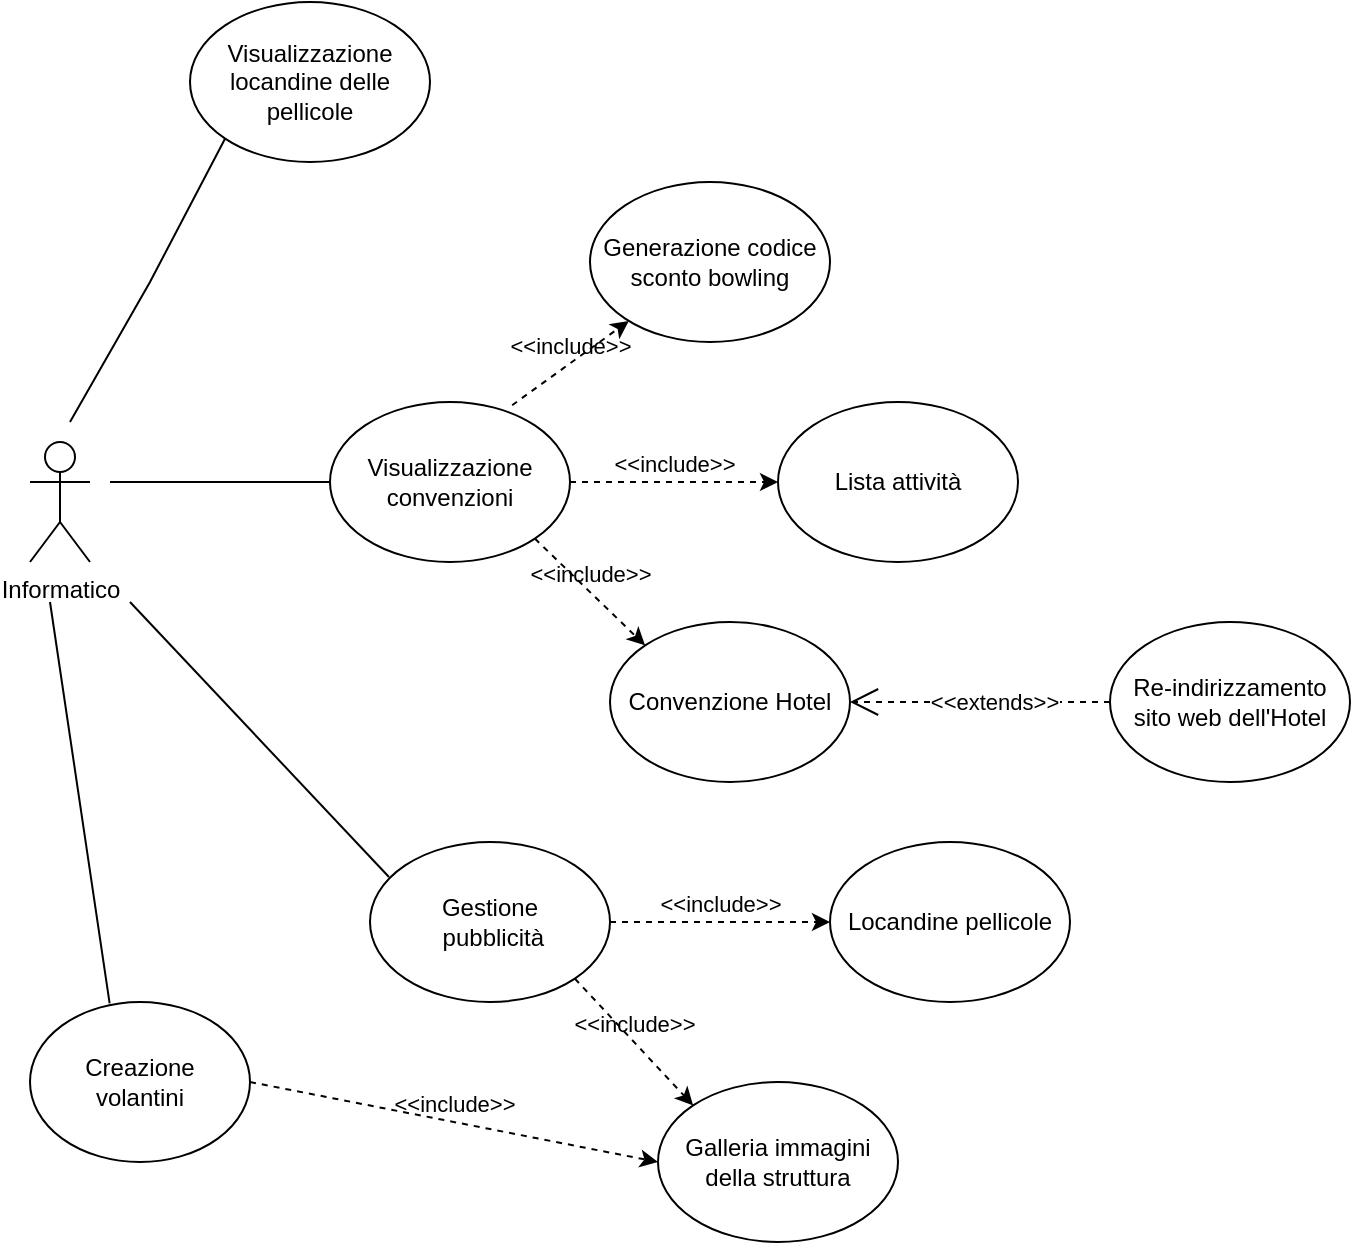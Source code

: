 <mxfile version="21.3.2" type="device">
  <diagram name="Pagina-1" id="t11vu-KiNHWgRTmwVG-O">
    <mxGraphModel dx="1221" dy="663" grid="1" gridSize="10" guides="1" tooltips="1" connect="1" arrows="1" fold="1" page="1" pageScale="1" pageWidth="827" pageHeight="1169" math="0" shadow="0">
      <root>
        <mxCell id="0" />
        <mxCell id="1" parent="0" />
        <mxCell id="nR4w6nnt4aLYPL_v6mUS-1" value="Informatico" style="shape=umlActor;verticalLabelPosition=bottom;verticalAlign=top;html=1;outlineConnect=0;" parent="1" vertex="1">
          <mxGeometry x="40" y="270" width="30" height="60" as="geometry" />
        </mxCell>
        <mxCell id="nR4w6nnt4aLYPL_v6mUS-2" value="Visualizzazione locandine delle pellicole" style="ellipse;whiteSpace=wrap;html=1;" parent="1" vertex="1">
          <mxGeometry x="120" y="50" width="120" height="80" as="geometry" />
        </mxCell>
        <mxCell id="nR4w6nnt4aLYPL_v6mUS-6" value="Visualizzazione convenzioni" style="ellipse;whiteSpace=wrap;html=1;" parent="1" vertex="1">
          <mxGeometry x="190" y="250" width="120" height="80" as="geometry" />
        </mxCell>
        <mxCell id="nR4w6nnt4aLYPL_v6mUS-7" value="Generazione codice sconto bowling" style="ellipse;whiteSpace=wrap;html=1;" parent="1" vertex="1">
          <mxGeometry x="320" y="140" width="120" height="80" as="geometry" />
        </mxCell>
        <mxCell id="nR4w6nnt4aLYPL_v6mUS-8" value="Lista attività" style="ellipse;whiteSpace=wrap;html=1;" parent="1" vertex="1">
          <mxGeometry x="414" y="250" width="120" height="80" as="geometry" />
        </mxCell>
        <mxCell id="nR4w6nnt4aLYPL_v6mUS-9" value="Convenzione Hotel" style="ellipse;whiteSpace=wrap;html=1;" parent="1" vertex="1">
          <mxGeometry x="330" y="360" width="120" height="80" as="geometry" />
        </mxCell>
        <mxCell id="nR4w6nnt4aLYPL_v6mUS-10" value="Re-indirizzamento sito web dell&#39;Hotel" style="ellipse;whiteSpace=wrap;html=1;" parent="1" vertex="1">
          <mxGeometry x="580" y="360" width="120" height="80" as="geometry" />
        </mxCell>
        <mxCell id="nR4w6nnt4aLYPL_v6mUS-11" value="" style="endArrow=none;html=1;rounded=0;entryX=0;entryY=1;entryDx=0;entryDy=0;" parent="1" target="nR4w6nnt4aLYPL_v6mUS-2" edge="1">
          <mxGeometry width="50" height="50" relative="1" as="geometry">
            <mxPoint x="60" y="260" as="sourcePoint" />
            <mxPoint x="130" y="160" as="targetPoint" />
            <Array as="points">
              <mxPoint x="100" y="190" />
            </Array>
          </mxGeometry>
        </mxCell>
        <mxCell id="nR4w6nnt4aLYPL_v6mUS-12" value="" style="endArrow=none;html=1;rounded=0;entryX=0;entryY=0.5;entryDx=0;entryDy=0;" parent="1" target="nR4w6nnt4aLYPL_v6mUS-6" edge="1">
          <mxGeometry width="50" height="50" relative="1" as="geometry">
            <mxPoint x="80" y="290" as="sourcePoint" />
            <mxPoint x="160" y="290" as="targetPoint" />
            <Array as="points" />
          </mxGeometry>
        </mxCell>
        <mxCell id="nR4w6nnt4aLYPL_v6mUS-17" value="&amp;lt;&amp;lt;extends&amp;gt;&amp;gt;" style="endArrow=open;endSize=12;dashed=1;html=1;rounded=0;exitX=0;exitY=0.5;exitDx=0;exitDy=0;entryX=1;entryY=0.5;entryDx=0;entryDy=0;" parent="1" source="nR4w6nnt4aLYPL_v6mUS-10" target="nR4w6nnt4aLYPL_v6mUS-9" edge="1">
          <mxGeometry x="-0.111" width="160" relative="1" as="geometry">
            <mxPoint x="500" y="430" as="sourcePoint" />
            <mxPoint x="460" y="400" as="targetPoint" />
            <Array as="points" />
            <mxPoint as="offset" />
          </mxGeometry>
        </mxCell>
        <mxCell id="nR4w6nnt4aLYPL_v6mUS-24" value="Gestione&lt;br&gt;&amp;nbsp;pubblicità" style="ellipse;whiteSpace=wrap;html=1;" parent="1" vertex="1">
          <mxGeometry x="210" y="470" width="120" height="80" as="geometry" />
        </mxCell>
        <mxCell id="nR4w6nnt4aLYPL_v6mUS-25" value="Creazione &lt;br&gt;volantini" style="ellipse;whiteSpace=wrap;html=1;" parent="1" vertex="1">
          <mxGeometry x="40" y="550" width="110" height="80" as="geometry" />
        </mxCell>
        <mxCell id="nR4w6nnt4aLYPL_v6mUS-26" value="" style="endArrow=none;html=1;rounded=0;exitX=0.079;exitY=0.219;exitDx=0;exitDy=0;exitPerimeter=0;" parent="1" source="nR4w6nnt4aLYPL_v6mUS-24" edge="1">
          <mxGeometry width="50" height="50" relative="1" as="geometry">
            <mxPoint x="127" y="522" as="sourcePoint" />
            <mxPoint x="90" y="350" as="targetPoint" />
            <Array as="points" />
          </mxGeometry>
        </mxCell>
        <mxCell id="nR4w6nnt4aLYPL_v6mUS-27" value="" style="endArrow=none;html=1;rounded=0;exitX=0.362;exitY=0.008;exitDx=0;exitDy=0;exitPerimeter=0;" parent="1" source="nR4w6nnt4aLYPL_v6mUS-25" edge="1">
          <mxGeometry width="50" height="50" relative="1" as="geometry">
            <mxPoint y="522" as="sourcePoint" />
            <mxPoint x="50" y="350" as="targetPoint" />
            <Array as="points" />
          </mxGeometry>
        </mxCell>
        <mxCell id="nR4w6nnt4aLYPL_v6mUS-28" value="Locandine pellicole" style="ellipse;whiteSpace=wrap;html=1;" parent="1" vertex="1">
          <mxGeometry x="440" y="470" width="120" height="80" as="geometry" />
        </mxCell>
        <mxCell id="nR4w6nnt4aLYPL_v6mUS-29" value="Galleria immagini della struttura" style="ellipse;whiteSpace=wrap;html=1;" parent="1" vertex="1">
          <mxGeometry x="354" y="590" width="120" height="80" as="geometry" />
        </mxCell>
        <mxCell id="MTPyFqzw0lG_PxfnG86p-2" value="&amp;lt;&amp;lt;include&amp;gt;&amp;gt;" style="html=1;verticalAlign=bottom;labelBackgroundColor=none;endArrow=classic;endFill=1;dashed=1;rounded=0;exitX=0.759;exitY=0.02;exitDx=0;exitDy=0;exitPerimeter=0;" parent="1" source="nR4w6nnt4aLYPL_v6mUS-6" target="nR4w6nnt4aLYPL_v6mUS-7" edge="1">
          <mxGeometry width="160" relative="1" as="geometry">
            <mxPoint x="257" y="238" as="sourcePoint" />
            <mxPoint x="283" y="160" as="targetPoint" />
            <Array as="points" />
          </mxGeometry>
        </mxCell>
        <mxCell id="MTPyFqzw0lG_PxfnG86p-3" value="&amp;lt;&amp;lt;include&amp;gt;&amp;gt;" style="html=1;verticalAlign=bottom;labelBackgroundColor=none;endArrow=classic;endFill=1;dashed=1;rounded=0;exitX=1;exitY=0.5;exitDx=0;exitDy=0;entryX=0;entryY=0.5;entryDx=0;entryDy=0;" parent="1" source="nR4w6nnt4aLYPL_v6mUS-6" target="nR4w6nnt4aLYPL_v6mUS-8" edge="1">
          <mxGeometry width="160" relative="1" as="geometry">
            <mxPoint x="291" y="262" as="sourcePoint" />
            <mxPoint x="349" y="219" as="targetPoint" />
            <Array as="points" />
          </mxGeometry>
        </mxCell>
        <mxCell id="MTPyFqzw0lG_PxfnG86p-4" value="&amp;lt;&amp;lt;include&amp;gt;&amp;gt;" style="html=1;verticalAlign=bottom;labelBackgroundColor=none;endArrow=classic;endFill=1;dashed=1;rounded=0;exitX=1;exitY=1;exitDx=0;exitDy=0;entryX=0;entryY=0;entryDx=0;entryDy=0;" parent="1" source="nR4w6nnt4aLYPL_v6mUS-6" target="nR4w6nnt4aLYPL_v6mUS-9" edge="1">
          <mxGeometry width="160" relative="1" as="geometry">
            <mxPoint x="320" y="300" as="sourcePoint" />
            <mxPoint x="424" y="300" as="targetPoint" />
            <Array as="points" />
          </mxGeometry>
        </mxCell>
        <mxCell id="MTPyFqzw0lG_PxfnG86p-5" value="&amp;lt;&amp;lt;include&amp;gt;&amp;gt;" style="html=1;verticalAlign=bottom;labelBackgroundColor=none;endArrow=classic;endFill=1;dashed=1;rounded=0;exitX=1;exitY=0.5;exitDx=0;exitDy=0;entryX=0;entryY=0.5;entryDx=0;entryDy=0;" parent="1" source="nR4w6nnt4aLYPL_v6mUS-24" target="nR4w6nnt4aLYPL_v6mUS-28" edge="1">
          <mxGeometry width="160" relative="1" as="geometry">
            <mxPoint x="302" y="328" as="sourcePoint" />
            <mxPoint x="358" y="382" as="targetPoint" />
            <Array as="points" />
          </mxGeometry>
        </mxCell>
        <mxCell id="MTPyFqzw0lG_PxfnG86p-6" value="&amp;lt;&amp;lt;include&amp;gt;&amp;gt;" style="html=1;verticalAlign=bottom;labelBackgroundColor=none;endArrow=classic;endFill=1;dashed=1;rounded=0;exitX=1;exitY=1;exitDx=0;exitDy=0;entryX=0;entryY=0;entryDx=0;entryDy=0;" parent="1" source="nR4w6nnt4aLYPL_v6mUS-24" target="nR4w6nnt4aLYPL_v6mUS-29" edge="1">
          <mxGeometry width="160" relative="1" as="geometry">
            <mxPoint x="340" y="520" as="sourcePoint" />
            <mxPoint x="450" y="520" as="targetPoint" />
            <Array as="points" />
          </mxGeometry>
        </mxCell>
        <mxCell id="MTPyFqzw0lG_PxfnG86p-7" value="&amp;lt;&amp;lt;include&amp;gt;&amp;gt;" style="html=1;verticalAlign=bottom;labelBackgroundColor=none;endArrow=classic;endFill=1;dashed=1;rounded=0;exitX=1;exitY=0.5;exitDx=0;exitDy=0;entryX=0;entryY=0.5;entryDx=0;entryDy=0;" parent="1" source="nR4w6nnt4aLYPL_v6mUS-25" target="nR4w6nnt4aLYPL_v6mUS-29" edge="1">
          <mxGeometry width="160" relative="1" as="geometry">
            <mxPoint x="322" y="548" as="sourcePoint" />
            <mxPoint x="382" y="612" as="targetPoint" />
            <Array as="points" />
          </mxGeometry>
        </mxCell>
      </root>
    </mxGraphModel>
  </diagram>
</mxfile>

